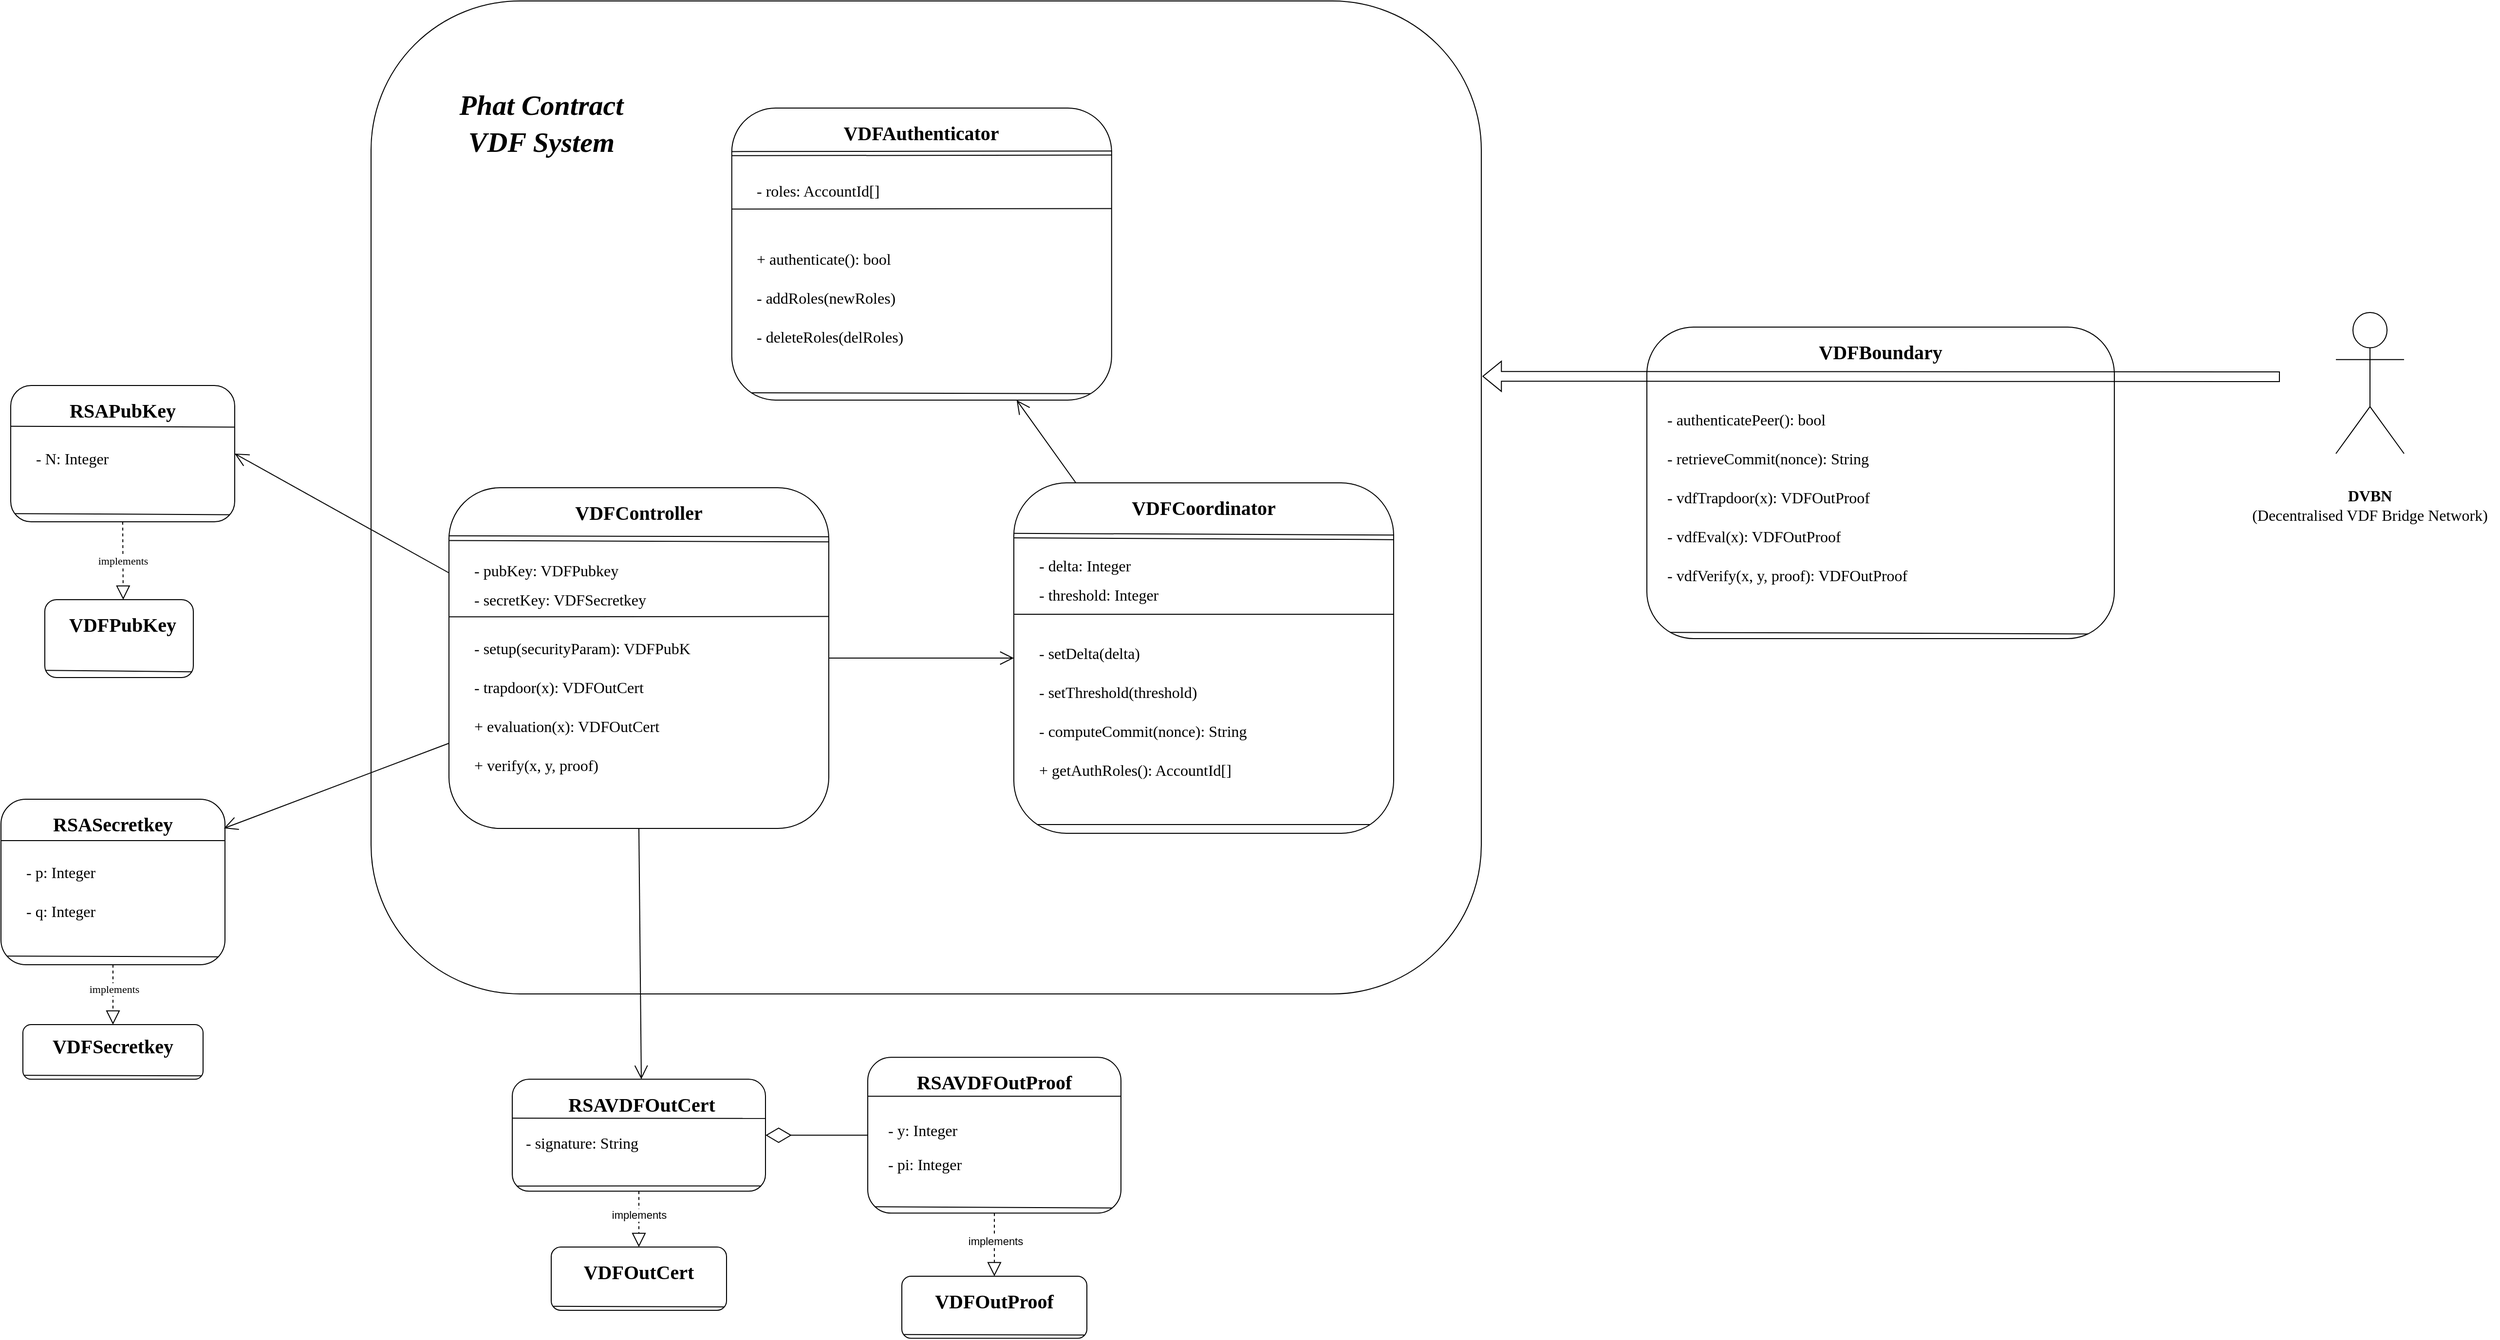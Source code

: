 <mxfile version="21.3.8" type="github">
  <diagram id="C5RBs43oDa-KdzZeNtuy" name="Page-1">
    <mxGraphModel dx="5752" dy="2146" grid="1" gridSize="10" guides="1" tooltips="1" connect="1" arrows="1" fold="1" page="1" pageScale="1" pageWidth="120000" pageHeight="160000" math="0" shadow="0">
      <root>
        <mxCell id="WIyWlLk6GJQsqaUBKTNV-0" />
        <mxCell id="WIyWlLk6GJQsqaUBKTNV-1" parent="WIyWlLk6GJQsqaUBKTNV-0" />
        <mxCell id="LTDBiNSd2jul_zr3KSY6-9" value="" style="rounded=1;whiteSpace=wrap;html=1;" vertex="1" parent="WIyWlLk6GJQsqaUBKTNV-1">
          <mxGeometry x="850" y="140" width="1140" height="1020" as="geometry" />
        </mxCell>
        <mxCell id="3_1_JiswwGQ6XDFufu0A-0" value="" style="rounded=1;whiteSpace=wrap;html=1;" parent="WIyWlLk6GJQsqaUBKTNV-1" vertex="1">
          <mxGeometry x="930" y="640" width="390" height="350" as="geometry" />
        </mxCell>
        <mxCell id="3_1_JiswwGQ6XDFufu0A-1" value="&lt;b&gt;VDFController&lt;/b&gt;" style="text;html=1;strokeColor=none;fillColor=none;align=center;verticalAlign=middle;whiteSpace=wrap;rounded=0;fontFamily=Georgia;fontSize=20;" parent="WIyWlLk6GJQsqaUBKTNV-1" vertex="1">
          <mxGeometry x="1045" y="640" width="160" height="50" as="geometry" />
        </mxCell>
        <mxCell id="3_1_JiswwGQ6XDFufu0A-7" value="&lt;font style=&quot;font-size: 16px;&quot; face=&quot;Georgia&quot;&gt;- pubKey: VDFPubkey&lt;/font&gt;" style="text;strokeColor=none;fillColor=none;align=left;verticalAlign=middle;spacingLeft=4;spacingRight=4;overflow=hidden;points=[[0,0.5],[1,0.5]];portConstraint=eastwest;rotatable=0;whiteSpace=wrap;html=1;" parent="WIyWlLk6GJQsqaUBKTNV-1" vertex="1">
          <mxGeometry x="950" y="710" width="180" height="30" as="geometry" />
        </mxCell>
        <mxCell id="3_1_JiswwGQ6XDFufu0A-8" value="&lt;font style=&quot;font-size: 16px;&quot; face=&quot;Georgia&quot;&gt;- secretKey: VDFSecretkey&lt;/font&gt;" style="text;strokeColor=none;fillColor=none;align=left;verticalAlign=middle;spacingLeft=4;spacingRight=4;overflow=hidden;points=[[0,0.5],[1,0.5]];portConstraint=eastwest;rotatable=0;whiteSpace=wrap;html=1;" parent="WIyWlLk6GJQsqaUBKTNV-1" vertex="1">
          <mxGeometry x="950" y="740" width="200" height="30" as="geometry" />
        </mxCell>
        <mxCell id="3_1_JiswwGQ6XDFufu0A-9" value="&lt;font style=&quot;font-size: 16px;&quot; face=&quot;Georgia&quot;&gt;- setup(securityParam): VDFPubK&lt;/font&gt;" style="text;strokeColor=none;fillColor=none;align=left;verticalAlign=middle;spacingLeft=4;spacingRight=4;overflow=hidden;points=[[0,0.5],[1,0.5]];portConstraint=eastwest;rotatable=0;whiteSpace=wrap;html=1;" parent="WIyWlLk6GJQsqaUBKTNV-1" vertex="1">
          <mxGeometry x="950" y="790" width="290" height="30" as="geometry" />
        </mxCell>
        <mxCell id="3_1_JiswwGQ6XDFufu0A-10" value="&lt;font style=&quot;font-size: 16px;&quot; face=&quot;Georgia&quot;&gt;- trapdoor(x): VDFOutCert&lt;/font&gt;" style="text;strokeColor=none;fillColor=none;align=left;verticalAlign=middle;spacingLeft=4;spacingRight=4;overflow=hidden;points=[[0,0.5],[1,0.5]];portConstraint=eastwest;rotatable=0;whiteSpace=wrap;html=1;" parent="WIyWlLk6GJQsqaUBKTNV-1" vertex="1">
          <mxGeometry x="950" y="830" width="290" height="30" as="geometry" />
        </mxCell>
        <mxCell id="3_1_JiswwGQ6XDFufu0A-11" value="&lt;font style=&quot;font-size: 16px;&quot; face=&quot;Georgia&quot;&gt;+ evaluation(x): VDFOutCert&lt;/font&gt;" style="text;strokeColor=none;fillColor=none;align=left;verticalAlign=middle;spacingLeft=4;spacingRight=4;overflow=hidden;points=[[0,0.5],[1,0.5]];portConstraint=eastwest;rotatable=0;whiteSpace=wrap;html=1;" parent="WIyWlLk6GJQsqaUBKTNV-1" vertex="1">
          <mxGeometry x="950" y="870" width="290" height="30" as="geometry" />
        </mxCell>
        <mxCell id="3_1_JiswwGQ6XDFufu0A-12" value="&lt;font style=&quot;font-size: 16px;&quot; face=&quot;Georgia&quot;&gt;+ verify(x, y, proof)&lt;/font&gt;" style="text;strokeColor=none;fillColor=none;align=left;verticalAlign=middle;spacingLeft=4;spacingRight=4;overflow=hidden;points=[[0,0.5],[1,0.5]];portConstraint=eastwest;rotatable=0;whiteSpace=wrap;html=1;" parent="WIyWlLk6GJQsqaUBKTNV-1" vertex="1">
          <mxGeometry x="950" y="910" width="290" height="30" as="geometry" />
        </mxCell>
        <mxCell id="3_1_JiswwGQ6XDFufu0A-29" value="" style="rounded=1;whiteSpace=wrap;html=1;" parent="WIyWlLk6GJQsqaUBKTNV-1" vertex="1">
          <mxGeometry x="1510" y="635" width="390" height="360" as="geometry" />
        </mxCell>
        <mxCell id="3_1_JiswwGQ6XDFufu0A-30" value="&lt;b&gt;VDFCoordinator&lt;/b&gt;" style="text;html=1;strokeColor=none;fillColor=none;align=center;verticalAlign=middle;whiteSpace=wrap;rounded=0;fontFamily=Georgia;fontSize=20;" parent="WIyWlLk6GJQsqaUBKTNV-1" vertex="1">
          <mxGeometry x="1625" y="635" width="160" height="50" as="geometry" />
        </mxCell>
        <mxCell id="3_1_JiswwGQ6XDFufu0A-31" value="&lt;font style=&quot;font-size: 16px;&quot; face=&quot;Georgia&quot;&gt;- delta: Integer&lt;/font&gt;" style="text;strokeColor=none;fillColor=none;align=left;verticalAlign=middle;spacingLeft=4;spacingRight=4;overflow=hidden;points=[[0,0.5],[1,0.5]];portConstraint=eastwest;rotatable=0;whiteSpace=wrap;html=1;" parent="WIyWlLk6GJQsqaUBKTNV-1" vertex="1">
          <mxGeometry x="1530" y="705" width="180" height="30" as="geometry" />
        </mxCell>
        <mxCell id="3_1_JiswwGQ6XDFufu0A-32" value="&lt;font style=&quot;font-size: 16px;&quot; face=&quot;Georgia&quot;&gt;- threshold: Integer&lt;/font&gt;" style="text;strokeColor=none;fillColor=none;align=left;verticalAlign=middle;spacingLeft=4;spacingRight=4;overflow=hidden;points=[[0,0.5],[1,0.5]];portConstraint=eastwest;rotatable=0;whiteSpace=wrap;html=1;" parent="WIyWlLk6GJQsqaUBKTNV-1" vertex="1">
          <mxGeometry x="1530" y="735" width="170" height="30" as="geometry" />
        </mxCell>
        <mxCell id="3_1_JiswwGQ6XDFufu0A-33" value="&lt;font style=&quot;font-size: 16px;&quot; face=&quot;Georgia&quot;&gt;- setDelta(delta)&lt;/font&gt;" style="text;strokeColor=none;fillColor=none;align=left;verticalAlign=middle;spacingLeft=4;spacingRight=4;overflow=hidden;points=[[0,0.5],[1,0.5]];portConstraint=eastwest;rotatable=0;whiteSpace=wrap;html=1;" parent="WIyWlLk6GJQsqaUBKTNV-1" vertex="1">
          <mxGeometry x="1530" y="795" width="290" height="30" as="geometry" />
        </mxCell>
        <mxCell id="3_1_JiswwGQ6XDFufu0A-34" value="&lt;font style=&quot;font-size: 16px;&quot; face=&quot;Georgia&quot;&gt;- setThreshold(threshold)&lt;/font&gt;" style="text;strokeColor=none;fillColor=none;align=left;verticalAlign=middle;spacingLeft=4;spacingRight=4;overflow=hidden;points=[[0,0.5],[1,0.5]];portConstraint=eastwest;rotatable=0;whiteSpace=wrap;html=1;" parent="WIyWlLk6GJQsqaUBKTNV-1" vertex="1">
          <mxGeometry x="1530" y="835" width="370" height="30" as="geometry" />
        </mxCell>
        <mxCell id="3_1_JiswwGQ6XDFufu0A-35" value="&lt;font style=&quot;font-size: 16px;&quot; face=&quot;Georgia&quot;&gt;- computeCommit(nonce): String&lt;/font&gt;" style="text;strokeColor=none;fillColor=none;align=left;verticalAlign=middle;spacingLeft=4;spacingRight=4;overflow=hidden;points=[[0,0.5],[1,0.5]];portConstraint=eastwest;rotatable=0;whiteSpace=wrap;html=1;" parent="WIyWlLk6GJQsqaUBKTNV-1" vertex="1">
          <mxGeometry x="1530" y="875" width="290" height="30" as="geometry" />
        </mxCell>
        <mxCell id="3_1_JiswwGQ6XDFufu0A-36" value="&lt;font style=&quot;font-size: 16px;&quot; face=&quot;Georgia&quot;&gt;+ getAuthRoles(): AccountId[]&lt;/font&gt;" style="text;strokeColor=none;fillColor=none;align=left;verticalAlign=middle;spacingLeft=4;spacingRight=4;overflow=hidden;points=[[0,0.5],[1,0.5]];portConstraint=eastwest;rotatable=0;whiteSpace=wrap;html=1;" parent="WIyWlLk6GJQsqaUBKTNV-1" vertex="1">
          <mxGeometry x="1530" y="915" width="290" height="30" as="geometry" />
        </mxCell>
        <mxCell id="3_1_JiswwGQ6XDFufu0A-37" value="" style="rounded=1;whiteSpace=wrap;html=1;" parent="WIyWlLk6GJQsqaUBKTNV-1" vertex="1">
          <mxGeometry x="1220.39" y="250" width="390" height="300" as="geometry" />
        </mxCell>
        <mxCell id="3_1_JiswwGQ6XDFufu0A-38" value="&lt;b&gt;VDFAuthenticator&lt;/b&gt;" style="text;html=1;strokeColor=none;fillColor=none;align=center;verticalAlign=middle;whiteSpace=wrap;rounded=0;fontFamily=Georgia;fontSize=20;" parent="WIyWlLk6GJQsqaUBKTNV-1" vertex="1">
          <mxGeometry x="1335.39" y="250" width="160" height="50" as="geometry" />
        </mxCell>
        <mxCell id="3_1_JiswwGQ6XDFufu0A-39" value="&lt;font style=&quot;font-size: 16px;&quot; face=&quot;Georgia&quot;&gt;- roles: AccountId[]&lt;/font&gt;" style="text;strokeColor=none;fillColor=none;align=left;verticalAlign=middle;spacingLeft=4;spacingRight=4;overflow=hidden;points=[[0,0.5],[1,0.5]];portConstraint=eastwest;rotatable=0;whiteSpace=wrap;html=1;" parent="WIyWlLk6GJQsqaUBKTNV-1" vertex="1">
          <mxGeometry x="1240.39" y="320" width="180" height="30" as="geometry" />
        </mxCell>
        <mxCell id="3_1_JiswwGQ6XDFufu0A-41" value="&lt;font style=&quot;font-size: 16px;&quot; face=&quot;Georgia&quot;&gt;+ authenticate(): bool&lt;/font&gt;" style="text;strokeColor=none;fillColor=none;align=left;verticalAlign=middle;spacingLeft=4;spacingRight=4;overflow=hidden;points=[[0,0.5],[1,0.5]];portConstraint=eastwest;rotatable=0;whiteSpace=wrap;html=1;" parent="WIyWlLk6GJQsqaUBKTNV-1" vertex="1">
          <mxGeometry x="1240.39" y="390" width="290" height="30" as="geometry" />
        </mxCell>
        <mxCell id="3_1_JiswwGQ6XDFufu0A-42" value="&lt;font style=&quot;font-size: 16px;&quot; face=&quot;Georgia&quot;&gt;- addRoles(newRoles)&lt;/font&gt;" style="text;strokeColor=none;fillColor=none;align=left;verticalAlign=middle;spacingLeft=4;spacingRight=4;overflow=hidden;points=[[0,0.5],[1,0.5]];portConstraint=eastwest;rotatable=0;whiteSpace=wrap;html=1;" parent="WIyWlLk6GJQsqaUBKTNV-1" vertex="1">
          <mxGeometry x="1240.39" y="430" width="290" height="30" as="geometry" />
        </mxCell>
        <mxCell id="3_1_JiswwGQ6XDFufu0A-43" value="&lt;font style=&quot;font-size: 16px;&quot; face=&quot;Georgia&quot;&gt;- deleteRoles(delRoles)&lt;/font&gt;" style="text;strokeColor=none;fillColor=none;align=left;verticalAlign=middle;spacingLeft=4;spacingRight=4;overflow=hidden;points=[[0,0.5],[1,0.5]];portConstraint=eastwest;rotatable=0;whiteSpace=wrap;html=1;" parent="WIyWlLk6GJQsqaUBKTNV-1" vertex="1">
          <mxGeometry x="1240.39" y="470" width="290" height="30" as="geometry" />
        </mxCell>
        <mxCell id="3_1_JiswwGQ6XDFufu0A-45" value="" style="rounded=1;whiteSpace=wrap;html=1;" parent="WIyWlLk6GJQsqaUBKTNV-1" vertex="1">
          <mxGeometry x="480" y="535" width="230" height="140" as="geometry" />
        </mxCell>
        <mxCell id="3_1_JiswwGQ6XDFufu0A-46" value="&lt;b&gt;RSAPubKey&lt;/b&gt;" style="text;html=1;strokeColor=none;fillColor=none;align=center;verticalAlign=middle;whiteSpace=wrap;rounded=0;fontFamily=Georgia;fontSize=20;" parent="WIyWlLk6GJQsqaUBKTNV-1" vertex="1">
          <mxGeometry x="515" y="535" width="160" height="50" as="geometry" />
        </mxCell>
        <mxCell id="3_1_JiswwGQ6XDFufu0A-47" value="&lt;font style=&quot;font-size: 16px;&quot; face=&quot;Georgia&quot;&gt;- N: Integer&lt;/font&gt;" style="text;strokeColor=none;fillColor=none;align=left;verticalAlign=middle;spacingLeft=4;spacingRight=4;overflow=hidden;points=[[0,0.5],[1,0.5]];portConstraint=eastwest;rotatable=0;whiteSpace=wrap;html=1;" parent="WIyWlLk6GJQsqaUBKTNV-1" vertex="1">
          <mxGeometry x="500" y="595" width="180" height="30" as="geometry" />
        </mxCell>
        <mxCell id="3_1_JiswwGQ6XDFufu0A-53" value="" style="rounded=1;whiteSpace=wrap;html=1;" parent="WIyWlLk6GJQsqaUBKTNV-1" vertex="1">
          <mxGeometry x="515" y="755" width="152.5" height="80" as="geometry" />
        </mxCell>
        <mxCell id="3_1_JiswwGQ6XDFufu0A-54" value="&lt;b&gt;VDFPubKey&lt;/b&gt;" style="text;html=1;strokeColor=none;fillColor=none;align=center;verticalAlign=middle;whiteSpace=wrap;rounded=0;fontFamily=Georgia;fontSize=20;" parent="WIyWlLk6GJQsqaUBKTNV-1" vertex="1">
          <mxGeometry x="515" y="760" width="160" height="40" as="geometry" />
        </mxCell>
        <mxCell id="3_1_JiswwGQ6XDFufu0A-56" value="" style="rounded=1;whiteSpace=wrap;html=1;" parent="WIyWlLk6GJQsqaUBKTNV-1" vertex="1">
          <mxGeometry x="470" y="960" width="230" height="170" as="geometry" />
        </mxCell>
        <mxCell id="3_1_JiswwGQ6XDFufu0A-57" value="&lt;b&gt;RSASecretkey&lt;/b&gt;" style="text;html=1;strokeColor=none;fillColor=none;align=center;verticalAlign=middle;whiteSpace=wrap;rounded=0;fontFamily=Georgia;fontSize=20;" parent="WIyWlLk6GJQsqaUBKTNV-1" vertex="1">
          <mxGeometry x="505" y="960" width="160" height="50" as="geometry" />
        </mxCell>
        <mxCell id="3_1_JiswwGQ6XDFufu0A-58" value="&lt;font style=&quot;font-size: 16px;&quot; face=&quot;Georgia&quot;&gt;- p: Integer&lt;/font&gt;" style="text;strokeColor=none;fillColor=none;align=left;verticalAlign=middle;spacingLeft=4;spacingRight=4;overflow=hidden;points=[[0,0.5],[1,0.5]];portConstraint=eastwest;rotatable=0;whiteSpace=wrap;html=1;" parent="WIyWlLk6GJQsqaUBKTNV-1" vertex="1">
          <mxGeometry x="490" y="1020" width="180" height="30" as="geometry" />
        </mxCell>
        <mxCell id="3_1_JiswwGQ6XDFufu0A-59" value="" style="rounded=1;whiteSpace=wrap;html=1;" parent="WIyWlLk6GJQsqaUBKTNV-1" vertex="1">
          <mxGeometry x="492.5" y="1191.46" width="185" height="56.18" as="geometry" />
        </mxCell>
        <mxCell id="3_1_JiswwGQ6XDFufu0A-60" value="&lt;b&gt;VDFSecretkey&lt;/b&gt;" style="text;html=1;strokeColor=none;fillColor=none;align=center;verticalAlign=middle;whiteSpace=wrap;rounded=0;fontFamily=Georgia;fontSize=20;" parent="WIyWlLk6GJQsqaUBKTNV-1" vertex="1">
          <mxGeometry x="505" y="1191.46" width="160" height="43.82" as="geometry" />
        </mxCell>
        <mxCell id="3_1_JiswwGQ6XDFufu0A-61" value="&lt;font style=&quot;font-size: 16px;&quot; face=&quot;Georgia&quot;&gt;- q: Integer&lt;/font&gt;" style="text;strokeColor=none;fillColor=none;align=left;verticalAlign=middle;spacingLeft=4;spacingRight=4;overflow=hidden;points=[[0,0.5],[1,0.5]];portConstraint=eastwest;rotatable=0;whiteSpace=wrap;html=1;" parent="WIyWlLk6GJQsqaUBKTNV-1" vertex="1">
          <mxGeometry x="490" y="1060" width="180" height="30" as="geometry" />
        </mxCell>
        <mxCell id="3_1_JiswwGQ6XDFufu0A-62" value="&lt;font face=&quot;Georgia&quot;&gt;implements&lt;/font&gt;" style="endArrow=block;dashed=1;endFill=0;endSize=12;html=1;rounded=0;exitX=0.5;exitY=1;exitDx=0;exitDy=0;" parent="WIyWlLk6GJQsqaUBKTNV-1" source="3_1_JiswwGQ6XDFufu0A-45" edge="1">
          <mxGeometry width="160" relative="1" as="geometry">
            <mxPoint x="990" y="845" as="sourcePoint" />
            <mxPoint x="595.5" y="755" as="targetPoint" />
          </mxGeometry>
        </mxCell>
        <mxCell id="3_1_JiswwGQ6XDFufu0A-64" value="" style="endArrow=block;dashed=1;endFill=0;endSize=12;html=1;rounded=0;entryX=0.5;entryY=0;entryDx=0;entryDy=0;exitX=0.5;exitY=1;exitDx=0;exitDy=0;" parent="WIyWlLk6GJQsqaUBKTNV-1" source="3_1_JiswwGQ6XDFufu0A-56" target="3_1_JiswwGQ6XDFufu0A-59" edge="1">
          <mxGeometry width="160" relative="1" as="geometry">
            <mxPoint x="350" y="1160" as="sourcePoint" />
            <mxPoint x="410" y="1250" as="targetPoint" />
          </mxGeometry>
        </mxCell>
        <mxCell id="3_1_JiswwGQ6XDFufu0A-65" value="&lt;font face=&quot;Georgia&quot;&gt;implements&lt;/font&gt;" style="edgeLabel;html=1;align=center;verticalAlign=middle;resizable=0;points=[];" parent="3_1_JiswwGQ6XDFufu0A-64" vertex="1" connectable="0">
          <mxGeometry x="-0.2" y="1" relative="1" as="geometry">
            <mxPoint as="offset" />
          </mxGeometry>
        </mxCell>
        <mxCell id="3_1_JiswwGQ6XDFufu0A-66" value="" style="endArrow=open;endFill=1;endSize=12;html=1;rounded=0;exitX=0;exitY=0.25;exitDx=0;exitDy=0;entryX=1;entryY=0.5;entryDx=0;entryDy=0;" parent="WIyWlLk6GJQsqaUBKTNV-1" source="3_1_JiswwGQ6XDFufu0A-0" target="3_1_JiswwGQ6XDFufu0A-45" edge="1">
          <mxGeometry width="160" relative="1" as="geometry">
            <mxPoint x="1060" y="910" as="sourcePoint" />
            <mxPoint x="1220" y="910" as="targetPoint" />
          </mxGeometry>
        </mxCell>
        <mxCell id="3_1_JiswwGQ6XDFufu0A-67" value="" style="endArrow=open;endFill=1;endSize=12;html=1;rounded=0;exitX=0;exitY=0.75;exitDx=0;exitDy=0;entryX=0.995;entryY=0.176;entryDx=0;entryDy=0;entryPerimeter=0;" parent="WIyWlLk6GJQsqaUBKTNV-1" source="3_1_JiswwGQ6XDFufu0A-0" target="3_1_JiswwGQ6XDFufu0A-56" edge="1">
          <mxGeometry width="160" relative="1" as="geometry">
            <mxPoint x="880" y="1060" as="sourcePoint" />
            <mxPoint x="600" y="962" as="targetPoint" />
          </mxGeometry>
        </mxCell>
        <mxCell id="3_1_JiswwGQ6XDFufu0A-68" value="" style="rounded=1;whiteSpace=wrap;html=1;" parent="WIyWlLk6GJQsqaUBKTNV-1" vertex="1">
          <mxGeometry x="995" y="1247.64" width="260" height="115" as="geometry" />
        </mxCell>
        <mxCell id="3_1_JiswwGQ6XDFufu0A-69" value="&lt;b&gt;RSAVDFOutCert&lt;/b&gt;" style="text;html=1;strokeColor=none;fillColor=none;align=center;verticalAlign=middle;whiteSpace=wrap;rounded=0;fontFamily=Georgia;fontSize=20;" parent="WIyWlLk6GJQsqaUBKTNV-1" vertex="1">
          <mxGeometry x="1047.5" y="1247.64" width="160" height="50" as="geometry" />
        </mxCell>
        <mxCell id="3_1_JiswwGQ6XDFufu0A-72" value="" style="rounded=1;whiteSpace=wrap;html=1;" parent="WIyWlLk6GJQsqaUBKTNV-1" vertex="1">
          <mxGeometry x="2160" y="475" width="480" height="320" as="geometry" />
        </mxCell>
        <mxCell id="3_1_JiswwGQ6XDFufu0A-73" value="&lt;b&gt;VDFBoundary&lt;/b&gt;" style="text;html=1;strokeColor=none;fillColor=none;align=center;verticalAlign=middle;whiteSpace=wrap;rounded=0;fontFamily=Georgia;fontSize=20;" parent="WIyWlLk6GJQsqaUBKTNV-1" vertex="1">
          <mxGeometry x="2320" y="475" width="160" height="50" as="geometry" />
        </mxCell>
        <mxCell id="3_1_JiswwGQ6XDFufu0A-74" value="&lt;font style=&quot;font-size: 16px;&quot; face=&quot;Georgia&quot;&gt;- authenticatePeer(): bool&lt;/font&gt;" style="text;strokeColor=none;fillColor=none;align=left;verticalAlign=middle;spacingLeft=4;spacingRight=4;overflow=hidden;points=[[0,0.5],[1,0.5]];portConstraint=eastwest;rotatable=0;whiteSpace=wrap;html=1;" parent="WIyWlLk6GJQsqaUBKTNV-1" vertex="1">
          <mxGeometry x="2175" y="555" width="215" height="30" as="geometry" />
        </mxCell>
        <mxCell id="3_1_JiswwGQ6XDFufu0A-75" value="&lt;font style=&quot;font-size: 16px;&quot; face=&quot;Georgia&quot;&gt;- retrieveCommit(nonce): String&lt;/font&gt;" style="text;strokeColor=none;fillColor=none;align=left;verticalAlign=middle;spacingLeft=4;spacingRight=4;overflow=hidden;points=[[0,0.5],[1,0.5]];portConstraint=eastwest;rotatable=0;whiteSpace=wrap;html=1;" parent="WIyWlLk6GJQsqaUBKTNV-1" vertex="1">
          <mxGeometry x="2175" y="595" width="255" height="30" as="geometry" />
        </mxCell>
        <mxCell id="3_1_JiswwGQ6XDFufu0A-77" value="&lt;font style=&quot;font-size: 16px;&quot; face=&quot;Georgia&quot;&gt;- vdfTrapdoor(x): VDFOutProof&lt;/font&gt;" style="text;strokeColor=none;fillColor=none;align=left;verticalAlign=middle;spacingLeft=4;spacingRight=4;overflow=hidden;points=[[0,0.5],[1,0.5]];portConstraint=eastwest;rotatable=0;whiteSpace=wrap;html=1;" parent="WIyWlLk6GJQsqaUBKTNV-1" vertex="1">
          <mxGeometry x="2175" y="635" width="240" height="30" as="geometry" />
        </mxCell>
        <mxCell id="3_1_JiswwGQ6XDFufu0A-78" value="&lt;font style=&quot;font-size: 16px;&quot; face=&quot;Georgia&quot;&gt;- vdfEval(x): VDFOutProof&lt;/font&gt;" style="text;strokeColor=none;fillColor=none;align=left;verticalAlign=middle;spacingLeft=4;spacingRight=4;overflow=hidden;points=[[0,0.5],[1,0.5]];portConstraint=eastwest;rotatable=0;whiteSpace=wrap;html=1;" parent="WIyWlLk6GJQsqaUBKTNV-1" vertex="1">
          <mxGeometry x="2175" y="675" width="240" height="30" as="geometry" />
        </mxCell>
        <mxCell id="3_1_JiswwGQ6XDFufu0A-79" value="&lt;font style=&quot;font-size: 16px;&quot; face=&quot;Georgia&quot;&gt;- vdfVerify(x, y, proof): VDFOutProof&lt;/font&gt;" style="text;strokeColor=none;fillColor=none;align=left;verticalAlign=middle;spacingLeft=4;spacingRight=4;overflow=hidden;points=[[0,0.5],[1,0.5]];portConstraint=eastwest;rotatable=0;whiteSpace=wrap;html=1;" parent="WIyWlLk6GJQsqaUBKTNV-1" vertex="1">
          <mxGeometry x="2175" y="715" width="285" height="30" as="geometry" />
        </mxCell>
        <mxCell id="3_1_JiswwGQ6XDFufu0A-80" value="" style="endArrow=open;endFill=1;endSize=12;html=1;rounded=0;exitX=0.5;exitY=1;exitDx=0;exitDy=0;entryX=0.5;entryY=0;entryDx=0;entryDy=0;" parent="WIyWlLk6GJQsqaUBKTNV-1" source="3_1_JiswwGQ6XDFufu0A-0" target="3_1_JiswwGQ6XDFufu0A-69" edge="1">
          <mxGeometry width="160" relative="1" as="geometry">
            <mxPoint x="940" y="912" as="sourcePoint" />
            <mxPoint x="1040" y="1140" as="targetPoint" />
          </mxGeometry>
        </mxCell>
        <mxCell id="3_1_JiswwGQ6XDFufu0A-81" value="" style="endArrow=open;endFill=1;endSize=12;html=1;rounded=0;exitX=1;exitY=0.5;exitDx=0;exitDy=0;entryX=0;entryY=0.5;entryDx=0;entryDy=0;" parent="WIyWlLk6GJQsqaUBKTNV-1" source="3_1_JiswwGQ6XDFufu0A-0" target="3_1_JiswwGQ6XDFufu0A-29" edge="1">
          <mxGeometry width="160" relative="1" as="geometry">
            <mxPoint x="1135" y="1000" as="sourcePoint" />
            <mxPoint x="1045" y="1180" as="targetPoint" />
          </mxGeometry>
        </mxCell>
        <mxCell id="3_1_JiswwGQ6XDFufu0A-82" value="" style="endArrow=open;endFill=1;endSize=12;html=1;rounded=0;entryX=0.75;entryY=1;entryDx=0;entryDy=0;exitX=0.164;exitY=0.001;exitDx=0;exitDy=0;exitPerimeter=0;" parent="WIyWlLk6GJQsqaUBKTNV-1" source="3_1_JiswwGQ6XDFufu0A-29" target="3_1_JiswwGQ6XDFufu0A-37" edge="1">
          <mxGeometry width="160" relative="1" as="geometry">
            <mxPoint x="1765" y="1000" as="sourcePoint" />
            <mxPoint x="1045" y="1180" as="targetPoint" />
          </mxGeometry>
        </mxCell>
        <mxCell id="dONdPEmkpNlLmObzI7pI-0" value="" style="endArrow=none;html=1;rounded=0;exitX=-0.001;exitY=0.141;exitDx=0;exitDy=0;exitPerimeter=0;entryX=1;entryY=0.144;entryDx=0;entryDy=0;entryPerimeter=0;" parent="WIyWlLk6GJQsqaUBKTNV-1" source="3_1_JiswwGQ6XDFufu0A-0" target="3_1_JiswwGQ6XDFufu0A-0" edge="1">
          <mxGeometry width="50" height="50" relative="1" as="geometry">
            <mxPoint x="1630" y="1030" as="sourcePoint" />
            <mxPoint x="1680" y="980" as="targetPoint" />
          </mxGeometry>
        </mxCell>
        <mxCell id="dONdPEmkpNlLmObzI7pI-1" value="" style="endArrow=none;html=1;rounded=0;exitX=0.001;exitY=0.155;exitDx=0;exitDy=0;exitPerimeter=0;entryX=1;entryY=0.159;entryDx=0;entryDy=0;entryPerimeter=0;" parent="WIyWlLk6GJQsqaUBKTNV-1" source="3_1_JiswwGQ6XDFufu0A-0" target="3_1_JiswwGQ6XDFufu0A-0" edge="1">
          <mxGeometry width="50" height="50" relative="1" as="geometry">
            <mxPoint x="940" y="699" as="sourcePoint" />
            <mxPoint x="1330" y="700" as="targetPoint" />
          </mxGeometry>
        </mxCell>
        <mxCell id="dONdPEmkpNlLmObzI7pI-2" value="" style="endArrow=none;html=1;rounded=0;exitX=0;exitY=0.379;exitDx=0;exitDy=0;exitPerimeter=0;entryX=1.001;entryY=0.378;entryDx=0;entryDy=0;entryPerimeter=0;" parent="WIyWlLk6GJQsqaUBKTNV-1" source="3_1_JiswwGQ6XDFufu0A-0" target="3_1_JiswwGQ6XDFufu0A-0" edge="1">
          <mxGeometry width="50" height="50" relative="1" as="geometry">
            <mxPoint x="940" y="704" as="sourcePoint" />
            <mxPoint x="1330" y="706" as="targetPoint" />
          </mxGeometry>
        </mxCell>
        <mxCell id="dONdPEmkpNlLmObzI7pI-3" value="" style="endArrow=none;html=1;rounded=0;exitX=0.004;exitY=0.908;exitDx=0;exitDy=0;exitPerimeter=0;entryX=0.992;entryY=0.926;entryDx=0;entryDy=0;entryPerimeter=0;" parent="WIyWlLk6GJQsqaUBKTNV-1" source="3_1_JiswwGQ6XDFufu0A-53" target="3_1_JiswwGQ6XDFufu0A-53" edge="1">
          <mxGeometry width="50" height="50" relative="1" as="geometry">
            <mxPoint x="737.5" y="845" as="sourcePoint" />
            <mxPoint x="747.5" y="825" as="targetPoint" />
          </mxGeometry>
        </mxCell>
        <mxCell id="dONdPEmkpNlLmObzI7pI-4" value="" style="endArrow=none;html=1;rounded=0;exitX=0.017;exitY=0.94;exitDx=0;exitDy=0;exitPerimeter=0;entryX=0.979;entryY=0.948;entryDx=0;entryDy=0;entryPerimeter=0;" parent="WIyWlLk6GJQsqaUBKTNV-1" source="3_1_JiswwGQ6XDFufu0A-45" target="3_1_JiswwGQ6XDFufu0A-45" edge="1">
          <mxGeometry width="50" height="50" relative="1" as="geometry">
            <mxPoint x="482" y="630" as="sourcePoint" />
            <mxPoint x="710" y="631" as="targetPoint" />
          </mxGeometry>
        </mxCell>
        <mxCell id="dONdPEmkpNlLmObzI7pI-5" value="" style="endArrow=none;html=1;rounded=0;exitX=-0.002;exitY=0.299;exitDx=0;exitDy=0;exitPerimeter=0;entryX=0.999;entryY=0.305;entryDx=0;entryDy=0;entryPerimeter=0;" parent="WIyWlLk6GJQsqaUBKTNV-1" source="3_1_JiswwGQ6XDFufu0A-45" target="3_1_JiswwGQ6XDFufu0A-45" edge="1">
          <mxGeometry width="50" height="50" relative="1" as="geometry">
            <mxPoint x="480" y="585" as="sourcePoint" />
            <mxPoint x="702" y="586" as="targetPoint" />
          </mxGeometry>
        </mxCell>
        <mxCell id="dONdPEmkpNlLmObzI7pI-7" value="" style="endArrow=none;html=1;rounded=0;exitX=0;exitY=0.25;exitDx=0;exitDy=0;entryX=1;entryY=0.25;entryDx=0;entryDy=0;" parent="WIyWlLk6GJQsqaUBKTNV-1" source="3_1_JiswwGQ6XDFufu0A-56" target="3_1_JiswwGQ6XDFufu0A-56" edge="1">
          <mxGeometry width="50" height="50" relative="1" as="geometry">
            <mxPoint x="500" y="1070" as="sourcePoint" />
            <mxPoint x="550" y="1020" as="targetPoint" />
          </mxGeometry>
        </mxCell>
        <mxCell id="dONdPEmkpNlLmObzI7pI-8" value="" style="endArrow=none;html=1;rounded=0;exitX=0.026;exitY=0.948;exitDx=0;exitDy=0;exitPerimeter=0;entryX=0.97;entryY=0.952;entryDx=0;entryDy=0;entryPerimeter=0;" parent="WIyWlLk6GJQsqaUBKTNV-1" source="3_1_JiswwGQ6XDFufu0A-56" target="3_1_JiswwGQ6XDFufu0A-56" edge="1">
          <mxGeometry width="50" height="50" relative="1" as="geometry">
            <mxPoint x="480" y="1013" as="sourcePoint" />
            <mxPoint x="690" y="1121" as="targetPoint" />
          </mxGeometry>
        </mxCell>
        <mxCell id="dONdPEmkpNlLmObzI7pI-9" value="" style="endArrow=none;html=1;rounded=0;exitX=0.008;exitY=0.928;exitDx=0;exitDy=0;exitPerimeter=0;entryX=0.991;entryY=0.938;entryDx=0;entryDy=0;entryPerimeter=0;" parent="WIyWlLk6GJQsqaUBKTNV-1" source="3_1_JiswwGQ6XDFufu0A-59" target="3_1_JiswwGQ6XDFufu0A-59" edge="1">
          <mxGeometry width="50" height="50" relative="1" as="geometry">
            <mxPoint x="680" y="1161.46" as="sourcePoint" />
            <mxPoint x="730" y="1111.46" as="targetPoint" />
          </mxGeometry>
        </mxCell>
        <mxCell id="dONdPEmkpNlLmObzI7pI-12" value="" style="endArrow=none;html=1;rounded=0;exitX=-0.001;exitY=0.144;exitDx=0;exitDy=0;exitPerimeter=0;entryX=1.001;entryY=0.149;entryDx=0;entryDy=0;entryPerimeter=0;" parent="WIyWlLk6GJQsqaUBKTNV-1" source="3_1_JiswwGQ6XDFufu0A-29" target="3_1_JiswwGQ6XDFufu0A-29" edge="1">
          <mxGeometry width="50" height="50" relative="1" as="geometry">
            <mxPoint x="1990" y="850" as="sourcePoint" />
            <mxPoint x="1900" y="690" as="targetPoint" />
          </mxGeometry>
        </mxCell>
        <mxCell id="dONdPEmkpNlLmObzI7pI-13" value="" style="endArrow=none;html=1;rounded=0;exitX=0;exitY=0.157;exitDx=0;exitDy=0;exitPerimeter=0;entryX=0.999;entryY=0.162;entryDx=0;entryDy=0;entryPerimeter=0;" parent="WIyWlLk6GJQsqaUBKTNV-1" source="3_1_JiswwGQ6XDFufu0A-29" target="3_1_JiswwGQ6XDFufu0A-29" edge="1">
          <mxGeometry width="50" height="50" relative="1" as="geometry">
            <mxPoint x="1520" y="697" as="sourcePoint" />
            <mxPoint x="1910" y="699" as="targetPoint" />
          </mxGeometry>
        </mxCell>
        <mxCell id="dONdPEmkpNlLmObzI7pI-14" value="" style="endArrow=none;html=1;rounded=0;exitX=0.062;exitY=0.975;exitDx=0;exitDy=0;exitPerimeter=0;entryX=0.937;entryY=0.975;entryDx=0;entryDy=0;entryPerimeter=0;" parent="WIyWlLk6GJQsqaUBKTNV-1" source="3_1_JiswwGQ6XDFufu0A-29" target="3_1_JiswwGQ6XDFufu0A-29" edge="1">
          <mxGeometry width="50" height="50" relative="1" as="geometry">
            <mxPoint x="1520" y="960" as="sourcePoint" />
            <mxPoint x="1910" y="961" as="targetPoint" />
          </mxGeometry>
        </mxCell>
        <mxCell id="dONdPEmkpNlLmObzI7pI-15" value="" style="endArrow=none;html=1;rounded=0;exitX=0;exitY=0.375;exitDx=0;exitDy=0;exitPerimeter=0;" parent="WIyWlLk6GJQsqaUBKTNV-1" source="3_1_JiswwGQ6XDFufu0A-29" edge="1">
          <mxGeometry width="50" height="50" relative="1" as="geometry">
            <mxPoint x="1610" y="800" as="sourcePoint" />
            <mxPoint x="1900" y="770" as="targetPoint" />
          </mxGeometry>
        </mxCell>
        <mxCell id="dONdPEmkpNlLmObzI7pI-16" value="" style="endArrow=none;html=1;rounded=0;exitX=-0.001;exitY=0.149;exitDx=0;exitDy=0;exitPerimeter=0;entryX=1.001;entryY=0.147;entryDx=0;entryDy=0;entryPerimeter=0;" parent="WIyWlLk6GJQsqaUBKTNV-1" source="3_1_JiswwGQ6XDFufu0A-37" target="3_1_JiswwGQ6XDFufu0A-37" edge="1">
          <mxGeometry width="50" height="50" relative="1" as="geometry">
            <mxPoint x="1750.39" y="250" as="sourcePoint" />
            <mxPoint x="1800.39" y="200" as="targetPoint" />
          </mxGeometry>
        </mxCell>
        <mxCell id="dONdPEmkpNlLmObzI7pI-17" value="" style="endArrow=none;html=1;rounded=0;exitX=-0.001;exitY=0.163;exitDx=0;exitDy=0;exitPerimeter=0;entryX=1.001;entryY=0.161;entryDx=0;entryDy=0;entryPerimeter=0;" parent="WIyWlLk6GJQsqaUBKTNV-1" source="3_1_JiswwGQ6XDFufu0A-37" target="3_1_JiswwGQ6XDFufu0A-37" edge="1">
          <mxGeometry width="50" height="50" relative="1" as="geometry">
            <mxPoint x="1230.39" y="305" as="sourcePoint" />
            <mxPoint x="1620.39" y="304" as="targetPoint" />
          </mxGeometry>
        </mxCell>
        <mxCell id="dONdPEmkpNlLmObzI7pI-18" value="" style="endArrow=none;html=1;rounded=0;exitX=0.052;exitY=0.975;exitDx=0;exitDy=0;exitPerimeter=0;entryX=0.945;entryY=0.978;entryDx=0;entryDy=0;entryPerimeter=0;" parent="WIyWlLk6GJQsqaUBKTNV-1" source="3_1_JiswwGQ6XDFufu0A-37" target="3_1_JiswwGQ6XDFufu0A-37" edge="1">
          <mxGeometry width="50" height="50" relative="1" as="geometry">
            <mxPoint x="1640.39" y="490" as="sourcePoint" />
            <mxPoint x="1690.39" y="440" as="targetPoint" />
          </mxGeometry>
        </mxCell>
        <mxCell id="dONdPEmkpNlLmObzI7pI-23" value="" style="endArrow=none;html=1;rounded=0;exitX=0.05;exitY=0.98;exitDx=0;exitDy=0;exitPerimeter=0;entryX=0.944;entryY=0.985;entryDx=0;entryDy=0;entryPerimeter=0;" parent="WIyWlLk6GJQsqaUBKTNV-1" source="3_1_JiswwGQ6XDFufu0A-72" target="3_1_JiswwGQ6XDFufu0A-72" edge="1">
          <mxGeometry width="50" height="50" relative="1" as="geometry">
            <mxPoint x="2690" y="745" as="sourcePoint" />
            <mxPoint x="2740" y="695" as="targetPoint" />
          </mxGeometry>
        </mxCell>
        <mxCell id="dONdPEmkpNlLmObzI7pI-26" value="" style="endArrow=none;html=1;rounded=0;exitX=0;exitY=0.346;exitDx=0;exitDy=0;exitPerimeter=0;entryX=0.999;entryY=0.344;entryDx=0;entryDy=0;entryPerimeter=0;" parent="WIyWlLk6GJQsqaUBKTNV-1" source="3_1_JiswwGQ6XDFufu0A-37" target="3_1_JiswwGQ6XDFufu0A-37" edge="1">
          <mxGeometry width="50" height="50" relative="1" as="geometry">
            <mxPoint x="1360.39" y="360" as="sourcePoint" />
            <mxPoint x="1611.39" y="353" as="targetPoint" />
          </mxGeometry>
        </mxCell>
        <mxCell id="dONdPEmkpNlLmObzI7pI-27" value="&lt;font style=&quot;font-size: 16px;&quot; face=&quot;Georgia&quot;&gt;- signature: String&lt;/font&gt;" style="text;strokeColor=none;fillColor=none;align=left;verticalAlign=middle;spacingLeft=4;spacingRight=4;overflow=hidden;points=[[0,0.5],[1,0.5]];portConstraint=eastwest;rotatable=0;whiteSpace=wrap;html=1;" parent="WIyWlLk6GJQsqaUBKTNV-1" vertex="1">
          <mxGeometry x="1002.5" y="1297.64" width="180" height="30" as="geometry" />
        </mxCell>
        <mxCell id="dONdPEmkpNlLmObzI7pI-31" value="" style="rounded=1;whiteSpace=wrap;html=1;" parent="WIyWlLk6GJQsqaUBKTNV-1" vertex="1">
          <mxGeometry x="1360" y="1225.14" width="260" height="160" as="geometry" />
        </mxCell>
        <mxCell id="dONdPEmkpNlLmObzI7pI-32" value="&lt;b&gt;RSAVDFOutProof&lt;/b&gt;" style="text;html=1;strokeColor=none;fillColor=none;align=center;verticalAlign=middle;whiteSpace=wrap;rounded=0;fontFamily=Georgia;fontSize=20;" parent="WIyWlLk6GJQsqaUBKTNV-1" vertex="1">
          <mxGeometry x="1410" y="1225.14" width="160" height="50" as="geometry" />
        </mxCell>
        <mxCell id="dONdPEmkpNlLmObzI7pI-33" value="&lt;font style=&quot;font-size: 16px;&quot; face=&quot;Georgia&quot;&gt;- y: Integer&amp;nbsp;&lt;/font&gt;" style="text;strokeColor=none;fillColor=none;align=left;verticalAlign=middle;spacingLeft=4;spacingRight=4;overflow=hidden;points=[[0,0.5],[1,0.5]];portConstraint=eastwest;rotatable=0;whiteSpace=wrap;html=1;" parent="WIyWlLk6GJQsqaUBKTNV-1" vertex="1">
          <mxGeometry x="1375" y="1285.14" width="235" height="30" as="geometry" />
        </mxCell>
        <mxCell id="dONdPEmkpNlLmObzI7pI-34" value="&lt;font style=&quot;font-size: 16px;&quot; face=&quot;Georgia&quot;&gt;- pi: Integer&lt;/font&gt;" style="text;strokeColor=none;fillColor=none;align=left;verticalAlign=middle;spacingLeft=4;spacingRight=4;overflow=hidden;points=[[0,0.5],[1,0.5]];portConstraint=eastwest;rotatable=0;whiteSpace=wrap;html=1;" parent="WIyWlLk6GJQsqaUBKTNV-1" vertex="1">
          <mxGeometry x="1375" y="1320.14" width="180" height="30" as="geometry" />
        </mxCell>
        <mxCell id="dONdPEmkpNlLmObzI7pI-35" value="" style="rounded=1;whiteSpace=wrap;html=1;" parent="WIyWlLk6GJQsqaUBKTNV-1" vertex="1">
          <mxGeometry x="1395" y="1450" width="190" height="63.81" as="geometry" />
        </mxCell>
        <mxCell id="dONdPEmkpNlLmObzI7pI-36" value="&lt;b&gt;VDFOutProof&lt;/b&gt;" style="text;html=1;strokeColor=none;fillColor=none;align=center;verticalAlign=middle;whiteSpace=wrap;rounded=0;fontFamily=Georgia;fontSize=20;" parent="WIyWlLk6GJQsqaUBKTNV-1" vertex="1">
          <mxGeometry x="1410" y="1450" width="160" height="50" as="geometry" />
        </mxCell>
        <mxCell id="dONdPEmkpNlLmObzI7pI-39" value="" style="endArrow=block;dashed=1;endFill=0;endSize=12;html=1;rounded=0;exitX=0.5;exitY=1;exitDx=0;exitDy=0;entryX=0.5;entryY=0;entryDx=0;entryDy=0;" parent="WIyWlLk6GJQsqaUBKTNV-1" source="dONdPEmkpNlLmObzI7pI-31" target="dONdPEmkpNlLmObzI7pI-36" edge="1">
          <mxGeometry width="160" relative="1" as="geometry">
            <mxPoint x="2157.5" y="1345.14" as="sourcePoint" />
            <mxPoint x="2317.5" y="1345.14" as="targetPoint" />
          </mxGeometry>
        </mxCell>
        <mxCell id="dONdPEmkpNlLmObzI7pI-40" value="implements" style="edgeLabel;html=1;align=center;verticalAlign=middle;resizable=0;points=[];" parent="dONdPEmkpNlLmObzI7pI-39" vertex="1" connectable="0">
          <mxGeometry x="-0.122" y="1" relative="1" as="geometry">
            <mxPoint as="offset" />
          </mxGeometry>
        </mxCell>
        <mxCell id="LTDBiNSd2jul_zr3KSY6-1" value="" style="endArrow=diamondThin;endFill=0;endSize=24;html=1;rounded=0;entryX=1;entryY=0.5;entryDx=0;entryDy=0;exitX=0;exitY=0.5;exitDx=0;exitDy=0;" edge="1" parent="WIyWlLk6GJQsqaUBKTNV-1" source="dONdPEmkpNlLmObzI7pI-31" target="3_1_JiswwGQ6XDFufu0A-68">
          <mxGeometry width="160" relative="1" as="geometry">
            <mxPoint x="1200" y="1492.64" as="sourcePoint" />
            <mxPoint x="1360" y="1492.64" as="targetPoint" />
          </mxGeometry>
        </mxCell>
        <mxCell id="LTDBiNSd2jul_zr3KSY6-2" value="" style="rounded=1;whiteSpace=wrap;html=1;" vertex="1" parent="WIyWlLk6GJQsqaUBKTNV-1">
          <mxGeometry x="1035" y="1420.0" width="180" height="65" as="geometry" />
        </mxCell>
        <mxCell id="LTDBiNSd2jul_zr3KSY6-3" value="&lt;b&gt;VDFOutCert&lt;/b&gt;" style="text;html=1;strokeColor=none;fillColor=none;align=center;verticalAlign=middle;whiteSpace=wrap;rounded=0;fontFamily=Georgia;fontSize=20;" vertex="1" parent="WIyWlLk6GJQsqaUBKTNV-1">
          <mxGeometry x="1045" y="1420.0" width="160" height="50" as="geometry" />
        </mxCell>
        <mxCell id="LTDBiNSd2jul_zr3KSY6-5" value="" style="endArrow=block;dashed=1;endFill=0;endSize=12;html=1;rounded=0;exitX=0.5;exitY=1;exitDx=0;exitDy=0;entryX=0.5;entryY=0;entryDx=0;entryDy=0;" edge="1" parent="WIyWlLk6GJQsqaUBKTNV-1" source="3_1_JiswwGQ6XDFufu0A-68" target="LTDBiNSd2jul_zr3KSY6-3">
          <mxGeometry width="160" relative="1" as="geometry">
            <mxPoint x="1390" y="1332.64" as="sourcePoint" />
            <mxPoint x="1550" y="1332.64" as="targetPoint" />
          </mxGeometry>
        </mxCell>
        <mxCell id="LTDBiNSd2jul_zr3KSY6-6" value="implements" style="edgeLabel;html=1;align=center;verticalAlign=middle;resizable=0;points=[];" vertex="1" connectable="0" parent="LTDBiNSd2jul_zr3KSY6-5">
          <mxGeometry x="-0.146" relative="1" as="geometry">
            <mxPoint as="offset" />
          </mxGeometry>
        </mxCell>
        <mxCell id="LTDBiNSd2jul_zr3KSY6-10" value="&lt;font style=&quot;font-size: 31px;&quot; face=&quot;Georgia&quot;&gt;&lt;i style=&quot;font-size: 29px;&quot;&gt;&lt;b&gt;Phat Contract&lt;br&gt;VDF System&lt;/b&gt;&lt;/i&gt;&lt;br&gt;&lt;/font&gt;" style="text;html=1;strokeColor=none;fillColor=none;align=center;verticalAlign=middle;whiteSpace=wrap;rounded=0;" vertex="1" parent="WIyWlLk6GJQsqaUBKTNV-1">
          <mxGeometry x="910" y="200" width="230" height="130" as="geometry" />
        </mxCell>
        <mxCell id="LTDBiNSd2jul_zr3KSY6-11" value="" style="shape=flexArrow;endArrow=classic;html=1;rounded=0;entryX=1.001;entryY=0.378;entryDx=0;entryDy=0;entryPerimeter=0;" edge="1" parent="WIyWlLk6GJQsqaUBKTNV-1" target="LTDBiNSd2jul_zr3KSY6-9">
          <mxGeometry width="50" height="50" relative="1" as="geometry">
            <mxPoint x="2810" y="526" as="sourcePoint" />
            <mxPoint x="2340" y="630" as="targetPoint" />
          </mxGeometry>
        </mxCell>
        <mxCell id="LTDBiNSd2jul_zr3KSY6-12" value="" style="shape=umlActor;verticalLabelPosition=bottom;verticalAlign=top;html=1;" vertex="1" parent="WIyWlLk6GJQsqaUBKTNV-1">
          <mxGeometry x="2867.5" y="460" width="70" height="145" as="geometry" />
        </mxCell>
        <mxCell id="LTDBiNSd2jul_zr3KSY6-16" value="&lt;font style=&quot;font-size: 16px;&quot; face=&quot;Georgia&quot;&gt;&lt;b&gt;DVBN&lt;br&gt;&lt;/b&gt;(Decentralised VDF Bridge Network)&lt;br&gt;&lt;/font&gt;" style="text;html=1;strokeColor=none;fillColor=none;align=center;verticalAlign=middle;whiteSpace=wrap;rounded=0;" vertex="1" parent="WIyWlLk6GJQsqaUBKTNV-1">
          <mxGeometry x="2770" y="615" width="265" height="85" as="geometry" />
        </mxCell>
        <mxCell id="LTDBiNSd2jul_zr3KSY6-17" value="" style="endArrow=none;html=1;rounded=0;exitX=0;exitY=0.348;exitDx=0;exitDy=0;exitPerimeter=0;entryX=0.999;entryY=0.35;entryDx=0;entryDy=0;entryPerimeter=0;" edge="1" parent="WIyWlLk6GJQsqaUBKTNV-1" source="3_1_JiswwGQ6XDFufu0A-68" target="3_1_JiswwGQ6XDFufu0A-68">
          <mxGeometry width="50" height="50" relative="1" as="geometry">
            <mxPoint x="1160" y="1310" as="sourcePoint" />
            <mxPoint x="1250" y="1288" as="targetPoint" />
          </mxGeometry>
        </mxCell>
        <mxCell id="LTDBiNSd2jul_zr3KSY6-18" value="" style="endArrow=none;html=1;rounded=0;exitX=0.018;exitY=0.954;exitDx=0;exitDy=0;exitPerimeter=0;entryX=0.981;entryY=0.953;entryDx=0;entryDy=0;entryPerimeter=0;" edge="1" parent="WIyWlLk6GJQsqaUBKTNV-1" source="3_1_JiswwGQ6XDFufu0A-68" target="3_1_JiswwGQ6XDFufu0A-68">
          <mxGeometry width="50" height="50" relative="1" as="geometry">
            <mxPoint x="1005" y="1298" as="sourcePoint" />
            <mxPoint x="1265" y="1298" as="targetPoint" />
          </mxGeometry>
        </mxCell>
        <mxCell id="LTDBiNSd2jul_zr3KSY6-19" value="" style="endArrow=none;html=1;rounded=0;exitX=0.01;exitY=0.937;exitDx=0;exitDy=0;exitPerimeter=0;entryX=0.988;entryY=0.947;entryDx=0;entryDy=0;entryPerimeter=0;" edge="1" parent="WIyWlLk6GJQsqaUBKTNV-1" source="LTDBiNSd2jul_zr3KSY6-2" target="LTDBiNSd2jul_zr3KSY6-2">
          <mxGeometry width="50" height="50" relative="1" as="geometry">
            <mxPoint x="1450" y="1350" as="sourcePoint" />
            <mxPoint x="1210" y="1481" as="targetPoint" />
          </mxGeometry>
        </mxCell>
        <mxCell id="LTDBiNSd2jul_zr3KSY6-20" value="" style="endArrow=none;html=1;rounded=0;exitX=0;exitY=0.25;exitDx=0;exitDy=0;entryX=1;entryY=0.25;entryDx=0;entryDy=0;" edge="1" parent="WIyWlLk6GJQsqaUBKTNV-1" source="dONdPEmkpNlLmObzI7pI-31" target="dONdPEmkpNlLmObzI7pI-31">
          <mxGeometry width="50" height="50" relative="1" as="geometry">
            <mxPoint x="1590" y="1430" as="sourcePoint" />
            <mxPoint x="1640" y="1380" as="targetPoint" />
          </mxGeometry>
        </mxCell>
        <mxCell id="LTDBiNSd2jul_zr3KSY6-21" value="" style="endArrow=none;html=1;rounded=0;exitX=0.028;exitY=0.959;exitDx=0;exitDy=0;entryX=0.966;entryY=0.967;entryDx=0;entryDy=0;exitPerimeter=0;entryPerimeter=0;" edge="1" parent="WIyWlLk6GJQsqaUBKTNV-1" source="dONdPEmkpNlLmObzI7pI-31" target="dONdPEmkpNlLmObzI7pI-31">
          <mxGeometry width="50" height="50" relative="1" as="geometry">
            <mxPoint x="1370" y="1275" as="sourcePoint" />
            <mxPoint x="1630" y="1275" as="targetPoint" />
          </mxGeometry>
        </mxCell>
        <mxCell id="LTDBiNSd2jul_zr3KSY6-22" value="" style="endArrow=none;html=1;rounded=0;exitX=0.012;exitY=0.939;exitDx=0;exitDy=0;entryX=0.987;entryY=0.946;entryDx=0;entryDy=0;exitPerimeter=0;entryPerimeter=0;" edge="1" parent="WIyWlLk6GJQsqaUBKTNV-1" source="dONdPEmkpNlLmObzI7pI-35" target="dONdPEmkpNlLmObzI7pI-35">
          <mxGeometry width="50" height="50" relative="1" as="geometry">
            <mxPoint x="1390" y="1444.5" as="sourcePoint" />
            <mxPoint x="1634" y="1445.5" as="targetPoint" />
          </mxGeometry>
        </mxCell>
      </root>
    </mxGraphModel>
  </diagram>
</mxfile>
